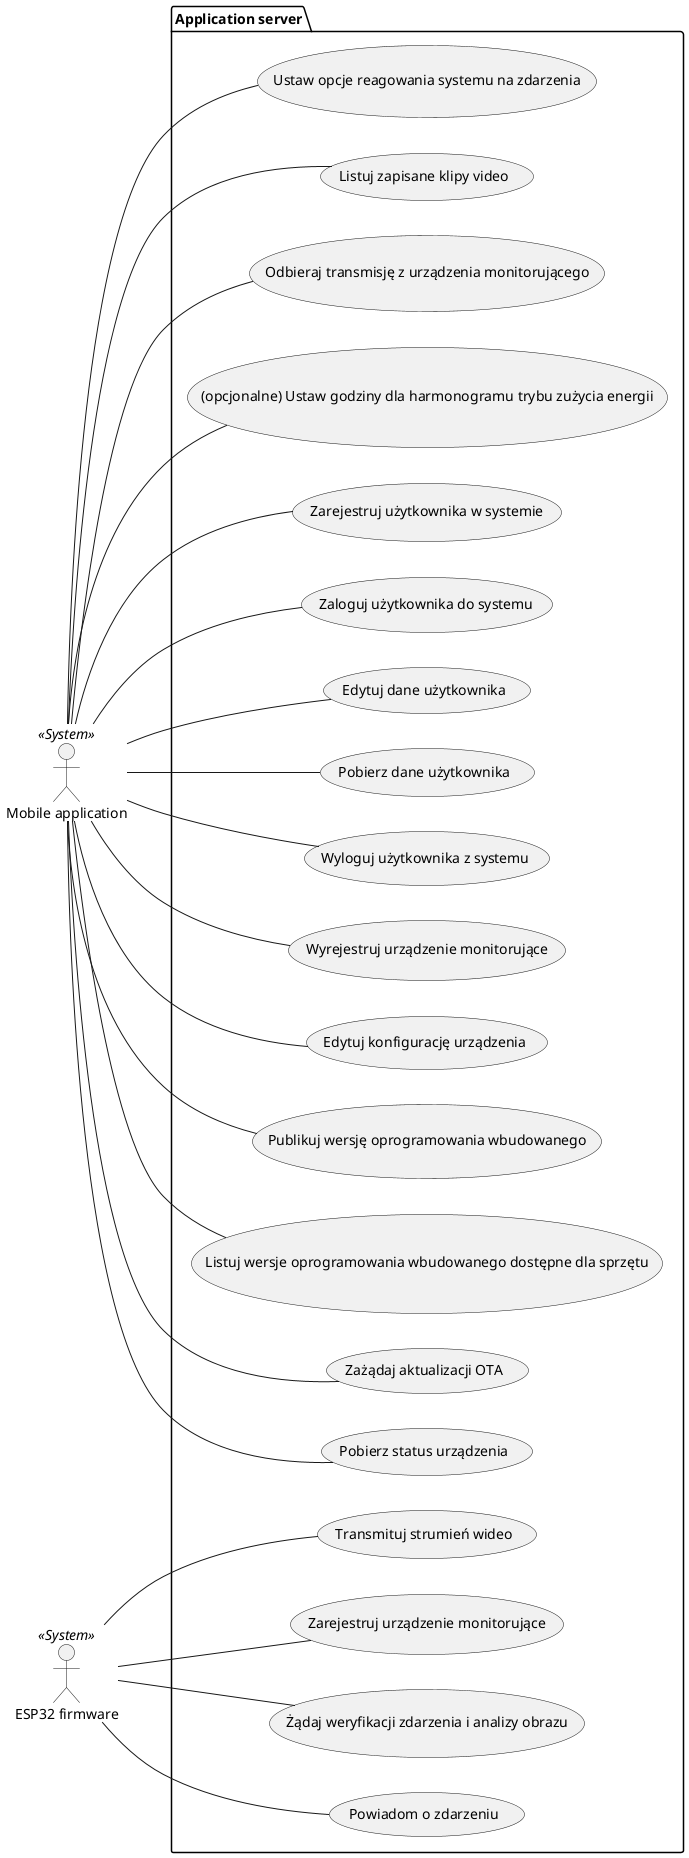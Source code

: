@startuml
left to right direction

package "Application server" {
  usecase "Zarejestruj użytkownika w systemie" as registerUserToSystem
  usecase "Zaloguj użytkownika do systemu" as loginUserToSystem
  usecase "Edytuj dane użytkownika" as editUserData
  usecase "Pobierz dane użytkownika" as getUserData
  usecase "Wyloguj użytkownika z systemu" as signoutUserFromSystem
  usecase "Zarejestruj urządzenie monitorujące" as registerCamera
  usecase "Wyrejestruj urządzenie monitorujące" as unregisterCamera
  usecase "Edytuj konfigurację urządzenia" as configureCamera
  usecase "Publikuj wersję oprogramowania wbudowanego" as publishFirmware
  usecase "Listuj wersje oprogramowania wbudowanego dostępne dla sprzętu" as listAvailableFirmware
  usecase "Zażądaj aktualizacji OTA" as otaUpdate
  usecase "Pobierz status urządzenia" as getCameraStatus
  usecase "Ustaw opcje reagowania systemu na zdarzenia" as systemReactionConfigure
  usecase "Listuj zapisane klipy video" as listSavedVideoClips
  usecase "Odbieraj transmisję z urządzenia monitorującego" as receiveVideoTransmission
  usecase "(opcjonalne) Ustaw godziny dla harmonogramu trybu zużycia energii" as setEnergySaving
  
  usecase "Powiadom o zdarzeniu" as eventNotify
  usecase "Transmituj strumień wideo" as transmitVideoStream
  usecase "Żądaj weryfikacji zdarzenia i analizy obrazu" as requestAnalysis
  
}


actor "Mobile application" << System >> as MobileApp
actor "ESP32 firmware" << System >> as Camera

MobileApp -- registerUserToSystem
MobileApp -- loginUserToSystem
MobileApp -- editUserData
MobileApp -- getUserData
MobileApp -- signoutUserFromSystem
'MobileApp -- registerCamera
MobileApp -- unregisterCamera
MobileApp -- configureCamera
MobileApp -- publishFirmware
MobileApp -- listAvailableFirmware
MobileApp -- otaUpdate
MobileApp -- getCameraStatus
MobileApp -- systemReactionConfigure
MobileApp -- listSavedVideoClips
MobileApp -- receiveVideoTransmission
MobileApp -- setEnergySaving

Camera -- eventNotify
Camera -- transmitVideoStream
Camera -- requestAnalysis
Camera -- registerCamera

@enduml
